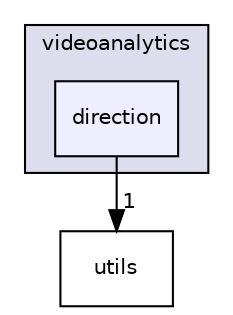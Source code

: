 digraph "/usr/local/include/videoanalytics/direction" {
  compound=true
  node [ fontsize="10", fontname="Helvetica"];
  edge [ labelfontsize="10", labelfontname="Helvetica"];
  subgraph clusterdir_1d2fbc76cd2f0ff1c26c651684d4875a {
    graph [ bgcolor="#ddddee", pencolor="black", label="videoanalytics" fontname="Helvetica", fontsize="10", URL="dir_1d2fbc76cd2f0ff1c26c651684d4875a.html"]
  dir_eb49fd782158734410aa3f17cf087122 [shape=box, label="direction", style="filled", fillcolor="#eeeeff", pencolor="black", URL="dir_eb49fd782158734410aa3f17cf087122.html"];
  }
  dir_e7decc6bb1b5127f7bdd403263a3dce4 [shape=box label="utils" URL="dir_e7decc6bb1b5127f7bdd403263a3dce4.html"];
  dir_eb49fd782158734410aa3f17cf087122->dir_e7decc6bb1b5127f7bdd403263a3dce4 [headlabel="1", labeldistance=1.5 headhref="dir_000022_000010.html"];
}
